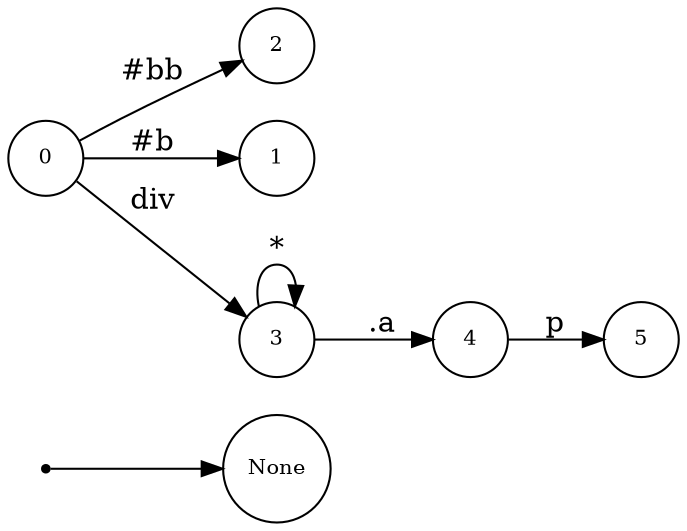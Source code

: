 digraph NFA {
  rankdir=LR;
  node [shape=circle, fontsize=10];
  __start [shape=point, label=""];
  __start -> None;
  4 [label="4"];
  5 [label="5"];
  2 [label="2"];
  1 [label="1"];
  0 [label="0"];
  3 [label="3"];
  { node [shape=doublecircle]; 1 2 5 }
  0 -> 1 [label="#b"];
  0 -> 2 [label="#bb"];
  0 -> 3 [label="div"];
  3 -> 3 [label="*"];
  3 -> 4 [label=".a"];
  4 -> 5 [label="p"];
}
